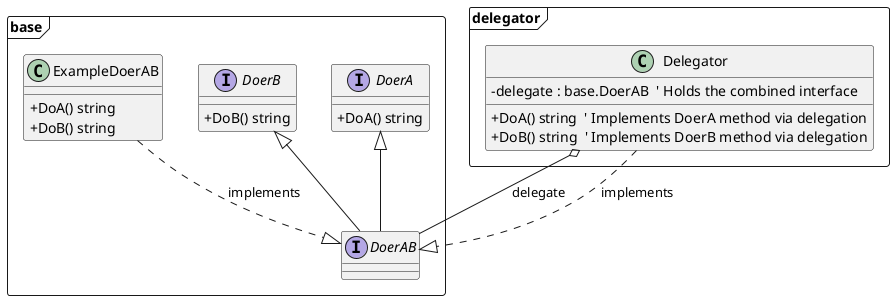 @startuml DelegatorPattern

' スタイル設定 (任意)
skinparam classAttributeIconSize 0
skinparam packageStyle rectangle

' --- Common Base Definitions (Needed for this pattern) ---
package base <<Frame>> {
  interface DoerA {
    + DoA() string
  }
  interface DoerB {
    + DoB() string
  }
  ' Interface composition
  interface DoerAB extends DoerA, DoerB {
  }

  ' Example implementation of DoerAB (e.g., CompositeDoer or another concrete type)
  ' This is needed as the source for the delegate field
  class ExampleDoerAB {
     + DoA() string
     + DoB() string
  }
  ExampleDoerAB ..|> DoerAB : implements
}

' --- Pattern 4: Delegator ---
package delegator <<Frame>> {
  class Delegator {
    - delegate : base.DoerAB  ' Holds the combined interface
    + DoA() string  ' Implements DoerA method via delegation
    + DoB() string  ' Implements DoerB method via delegation
  }
  ' Aggregation relationship (has-a combined interface for delegation)
  Delegator o-- base.DoerAB : delegate

  ' Implementation relationship (implements the combined interface)
  Delegator ..|> base.DoerAB : implements
}

' Example Usage/Dependency (Optional)
' SomeClient -> Delegator : uses (as DoerAB)
' SomeClient --> ExampleDoerAB : creates/injects

@enduml